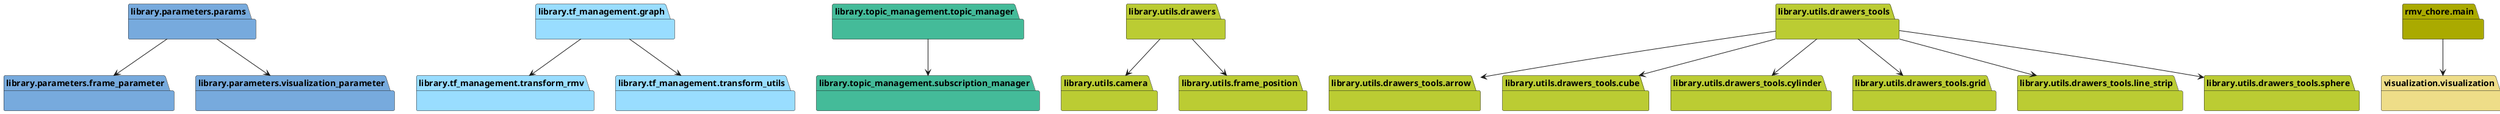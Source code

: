 @startuml packages
set namespaceSeparator none
package "library.parameters.frame_parameter" as library.parameters.frame_parameter #77AADD {
}
package "library.parameters.params" as library.parameters.params #77AADD {
}
package "library.parameters.visualization_parameter" as library.parameters.visualization_parameter #77AADD {
}
package "library.tf_management.graph" as library.tf_management.graph #99DDFF {
}
package "library.tf_management.transform_rmv" as library.tf_management.transform_rmv #99DDFF {
}
package "library.tf_management.transform_utils" as library.tf_management.transform_utils #99DDFF {
}
package "library.topic_management.subscription_manager" as library.topic_management.subscription_manager #44BB99 {
}
package "library.topic_management.topic_manager" as library.topic_management.topic_manager #44BB99 {
}
package "library.utils.camera" as library.utils.camera #BBCC33 {
}
package "library.utils.drawers" as library.utils.drawers #BBCC33 {
}
package "library.utils.drawers_tools" as library.utils.drawers_tools #BBCC33 {
}
package "library.utils.drawers_tools.arrow" as library.utils.drawers_tools.arrow #BBCC33 {
}
package "library.utils.drawers_tools.cube" as library.utils.drawers_tools.cube #BBCC33 {
}
package "library.utils.drawers_tools.cylinder" as library.utils.drawers_tools.cylinder #BBCC33 {
}
package "library.utils.drawers_tools.grid" as library.utils.drawers_tools.grid #BBCC33 {
}
package "library.utils.drawers_tools.line_strip" as library.utils.drawers_tools.line_strip #BBCC33 {
}
package "library.utils.drawers_tools.sphere" as library.utils.drawers_tools.sphere #BBCC33 {
}
package "library.utils.frame_position" as library.utils.frame_position #BBCC33 {
}
package "rmv_chore.main" as rmv_chore.main #AAAA00 {
}
package "visualization.visualization" as visualization.visualization #EEDD88 {
}
library.parameters.params --> library.parameters.frame_parameter
library.parameters.params --> library.parameters.visualization_parameter
library.tf_management.graph --> library.tf_management.transform_rmv
library.tf_management.graph --> library.tf_management.transform_utils
library.topic_management.topic_manager --> library.topic_management.subscription_manager
library.utils.drawers --> library.utils.camera
library.utils.drawers --> library.utils.frame_position
library.utils.drawers_tools --> library.utils.drawers_tools.arrow
library.utils.drawers_tools --> library.utils.drawers_tools.cube
library.utils.drawers_tools --> library.utils.drawers_tools.cylinder
library.utils.drawers_tools --> library.utils.drawers_tools.grid
library.utils.drawers_tools --> library.utils.drawers_tools.line_strip
library.utils.drawers_tools --> library.utils.drawers_tools.sphere
rmv_chore.main --> visualization.visualization
@enduml
